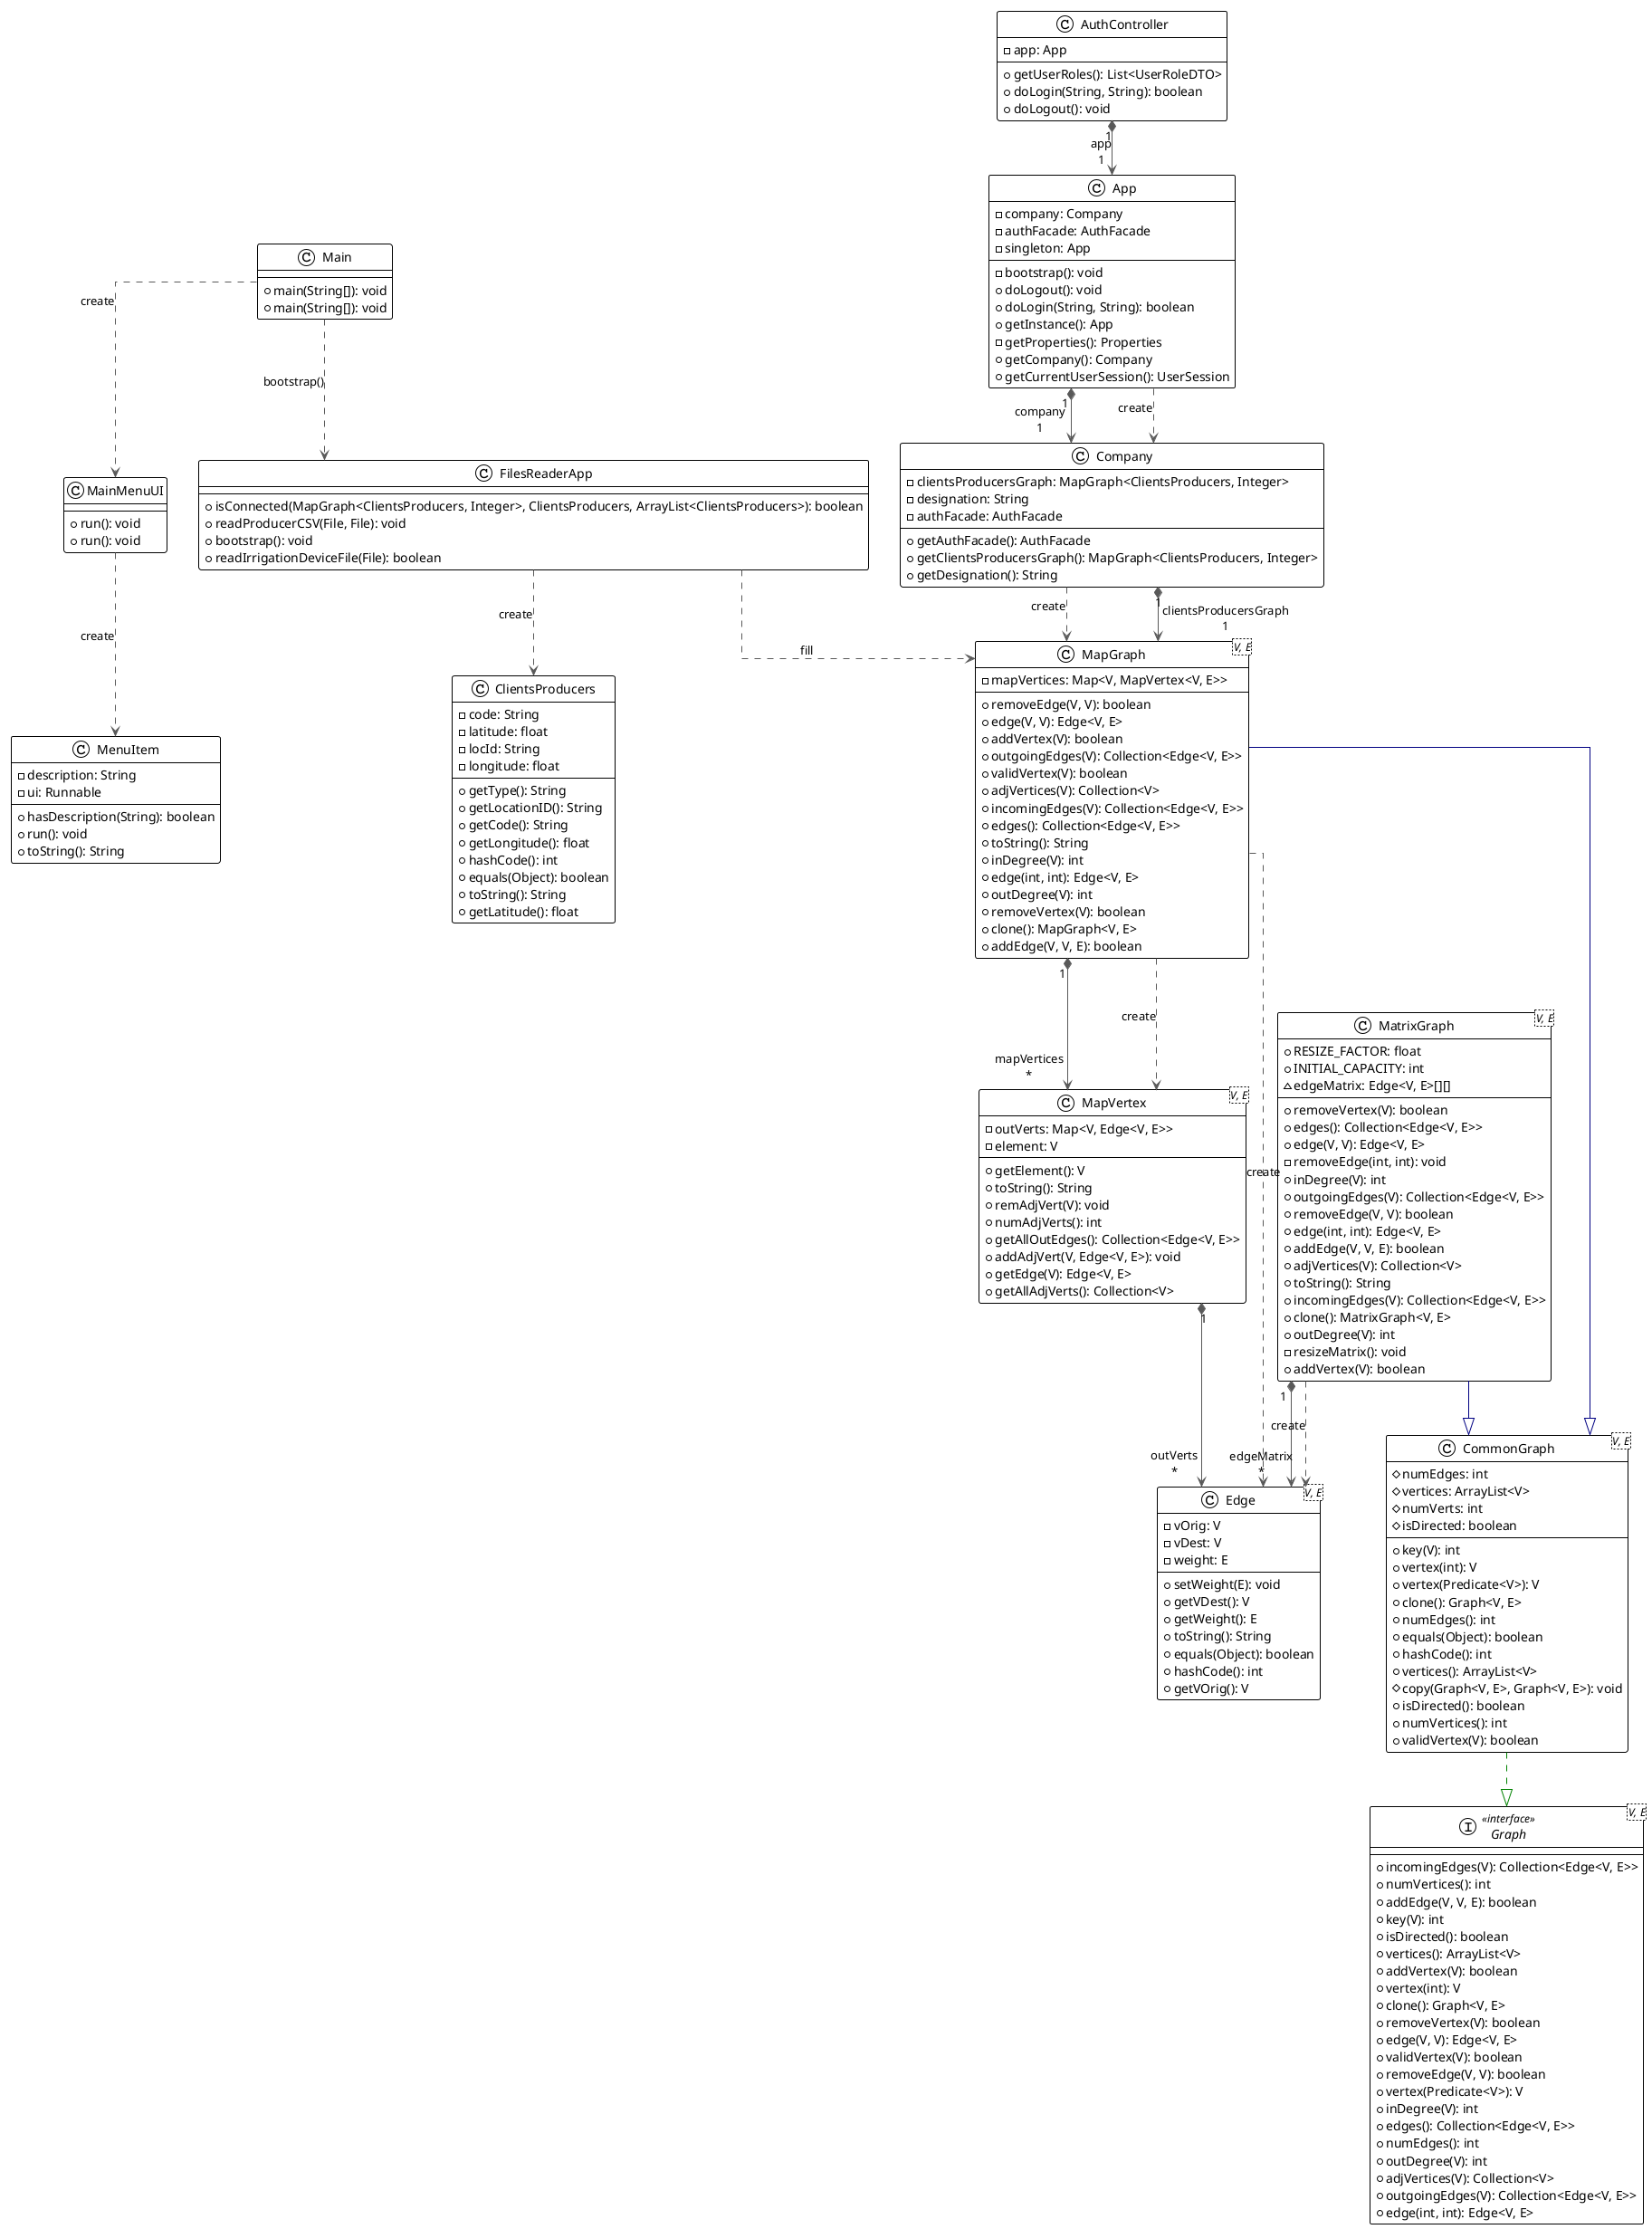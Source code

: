 @startuml
!theme plain
top to bottom direction
skinparam linetype ortho

class App {
  - company: Company
  - authFacade: AuthFacade
  - singleton: App
  - bootstrap(): void
  + doLogout(): void
  + doLogin(String, String): boolean
  + getInstance(): App
  - getProperties(): Properties
  + getCompany(): Company
  + getCurrentUserSession(): UserSession
}
class AuthController {
  - app: App
  + getUserRoles(): List<UserRoleDTO>
  + doLogin(String, String): boolean
  + doLogout(): void
}

class ClientsProducers {
  - code: String
  - latitude: float
  - locId: String
  - longitude: float
  + getType(): String
  + getLocationID(): String
  + getCode(): String
  + getLongitude(): float
  + hashCode(): int
  + equals(Object): boolean
  + toString(): String
  + getLatitude(): float
}

class CommonGraph<V, E> {
  # numEdges: int
  # vertices: ArrayList<V>
  # numVerts: int
  # isDirected: boolean
  + key(V): int
  + vertex(int): V
  + vertex(Predicate<V>): V
  + clone(): Graph<V, E>
  + numEdges(): int
  + equals(Object): boolean
  + hashCode(): int
  + vertices(): ArrayList<V>
  # copy(Graph<V, E>, Graph<V, E>): void
  + isDirected(): boolean
  + numVertices(): int
  + validVertex(V): boolean
}
class Company {
  - clientsProducersGraph: MapGraph<ClientsProducers, Integer>
  - designation: String
  - authFacade: AuthFacade
  + getAuthFacade(): AuthFacade
  + getClientsProducersGraph(): MapGraph<ClientsProducers, Integer>
  + getDesignation(): String
}
class Edge<V, E> {
  - vOrig: V
  - vDest: V
  - weight: E
  + setWeight(E): void
  + getVDest(): V
  + getWeight(): E
  + toString(): String
  + equals(Object): boolean
  + hashCode(): int
  + getVOrig(): V
}
class FilesReaderApp {
  + isConnected(MapGraph<ClientsProducers, Integer>, ClientsProducers, ArrayList<ClientsProducers>): boolean
  + readProducerCSV(File, File): void
  + bootstrap(): void
  + readIrrigationDeviceFile(File): boolean
}
interface Graph<V, E> << interface >> {
  + incomingEdges(V): Collection<Edge<V, E>>
  + numVertices(): int
  + addEdge(V, V, E): boolean
  + key(V): int
  + isDirected(): boolean
  + vertices(): ArrayList<V>
  + addVertex(V): boolean
  + vertex(int): V
  + clone(): Graph<V, E>
  + removeVertex(V): boolean
  + edge(V, V): Edge<V, E>
  + validVertex(V): boolean
  + removeEdge(V, V): boolean
  + vertex(Predicate<V>): V
  + inDegree(V): int
  + edges(): Collection<Edge<V, E>>
  + numEdges(): int
  + outDegree(V): int
  + adjVertices(V): Collection<V>
  + outgoingEdges(V): Collection<Edge<V, E>>
  + edge(int, int): Edge<V, E>
}
class Main {
  + main(String[]): void
}
class MainMenuUI {
  + run(): void
}
class MapGraph<V, E> {
  - mapVertices: Map<V, MapVertex<V, E>>
  + removeEdge(V, V): boolean
  + edge(V, V): Edge<V, E>
  + addVertex(V): boolean
  + outgoingEdges(V): Collection<Edge<V, E>>
  + validVertex(V): boolean
  + adjVertices(V): Collection<V>
  + incomingEdges(V): Collection<Edge<V, E>>
  + edges(): Collection<Edge<V, E>>
  + toString(): String
  + inDegree(V): int
  + edge(int, int): Edge<V, E>
  + outDegree(V): int
  + removeVertex(V): boolean
  + clone(): MapGraph<V, E>
  + addEdge(V, V, E): boolean
}
class MapVertex<V, E> {
  - outVerts: Map<V, Edge<V, E>>
  - element: V
  + getElement(): V
  + toString(): String
  + remAdjVert(V): void
  + numAdjVerts(): int
  + getAllOutEdges(): Collection<Edge<V, E>>
  + addAdjVert(V, Edge<V, E>): void
  + getEdge(V): Edge<V, E>
  + getAllAdjVerts(): Collection<V>
}
class MatrixGraph<V, E> {
  + RESIZE_FACTOR: float
  + INITIAL_CAPACITY: int
  ~ edgeMatrix: Edge<V, E>[][]
  + removeVertex(V): boolean
  + edges(): Collection<Edge<V, E>>
  + edge(V, V): Edge<V, E>
  - removeEdge(int, int): void
  + inDegree(V): int
  + outgoingEdges(V): Collection<Edge<V, E>>
  + removeEdge(V, V): boolean
  + edge(int, int): Edge<V, E>
  + addEdge(V, V, E): boolean
  + adjVertices(V): Collection<V>
  + toString(): String
  + incomingEdges(V): Collection<Edge<V, E>>
  + clone(): MatrixGraph<V, E>
  + outDegree(V): int
  - resizeMatrix(): void
  + addVertex(V): boolean
}
class Main {
  + main(String[]): void
}
class MainMenuUI {
  + run(): void
}
class MenuItem {
  - description: String
  - ui: Runnable
  + hasDescription(String): boolean
  + run(): void
  + toString(): String
}


App                    "1" *-[#595959,plain]-> "company\n1" Company
App                     -[#595959,dashed]->  Company                : "«create»"
AuthController         "1" *-[#595959,plain]-> "app\n1" App
CommonGraph             -[#008200,dashed]-^  Graph
Company                 -[#595959,dashed]->  MapGraph               : "«create»"
Company                "1" *-[#595959,plain]-> "clientsProducersGraph\n1" MapGraph
FilesReaderApp          -[#595959,dashed]->  ClientsProducers       : "«create»"
FilesReaderApp          -[#595959,dashed]->  MapGraph               : "fill"
Main                    -[#595959,dashed]->  MainMenuUI             : "«create»"
Main                    -[#595959,dashed]->  FilesReaderApp         : "«bootstrap()»"
MainMenuUI              -[#595959,dashed]->  MenuItem               : "«create»"
MapGraph                -[#000082,plain]-^  CommonGraph
MapGraph                -[#595959,dashed]->  Edge                   : "«create»"
MapGraph               "1" *-[#595959,plain]-> "mapVertices\n*" MapVertex
MapGraph                -[#595959,dashed]->  MapVertex              : "«create»"
MapVertex              "1" *-[#595959,plain]-> "outVerts\n*" Edge
MatrixGraph             -[#000082,plain]-^  CommonGraph
MatrixGraph            "1" *-[#595959,plain]-> "edgeMatrix\n*" Edge
MatrixGraph             -[#595959,dashed]->  Edge                   : "«create»"
@enduml